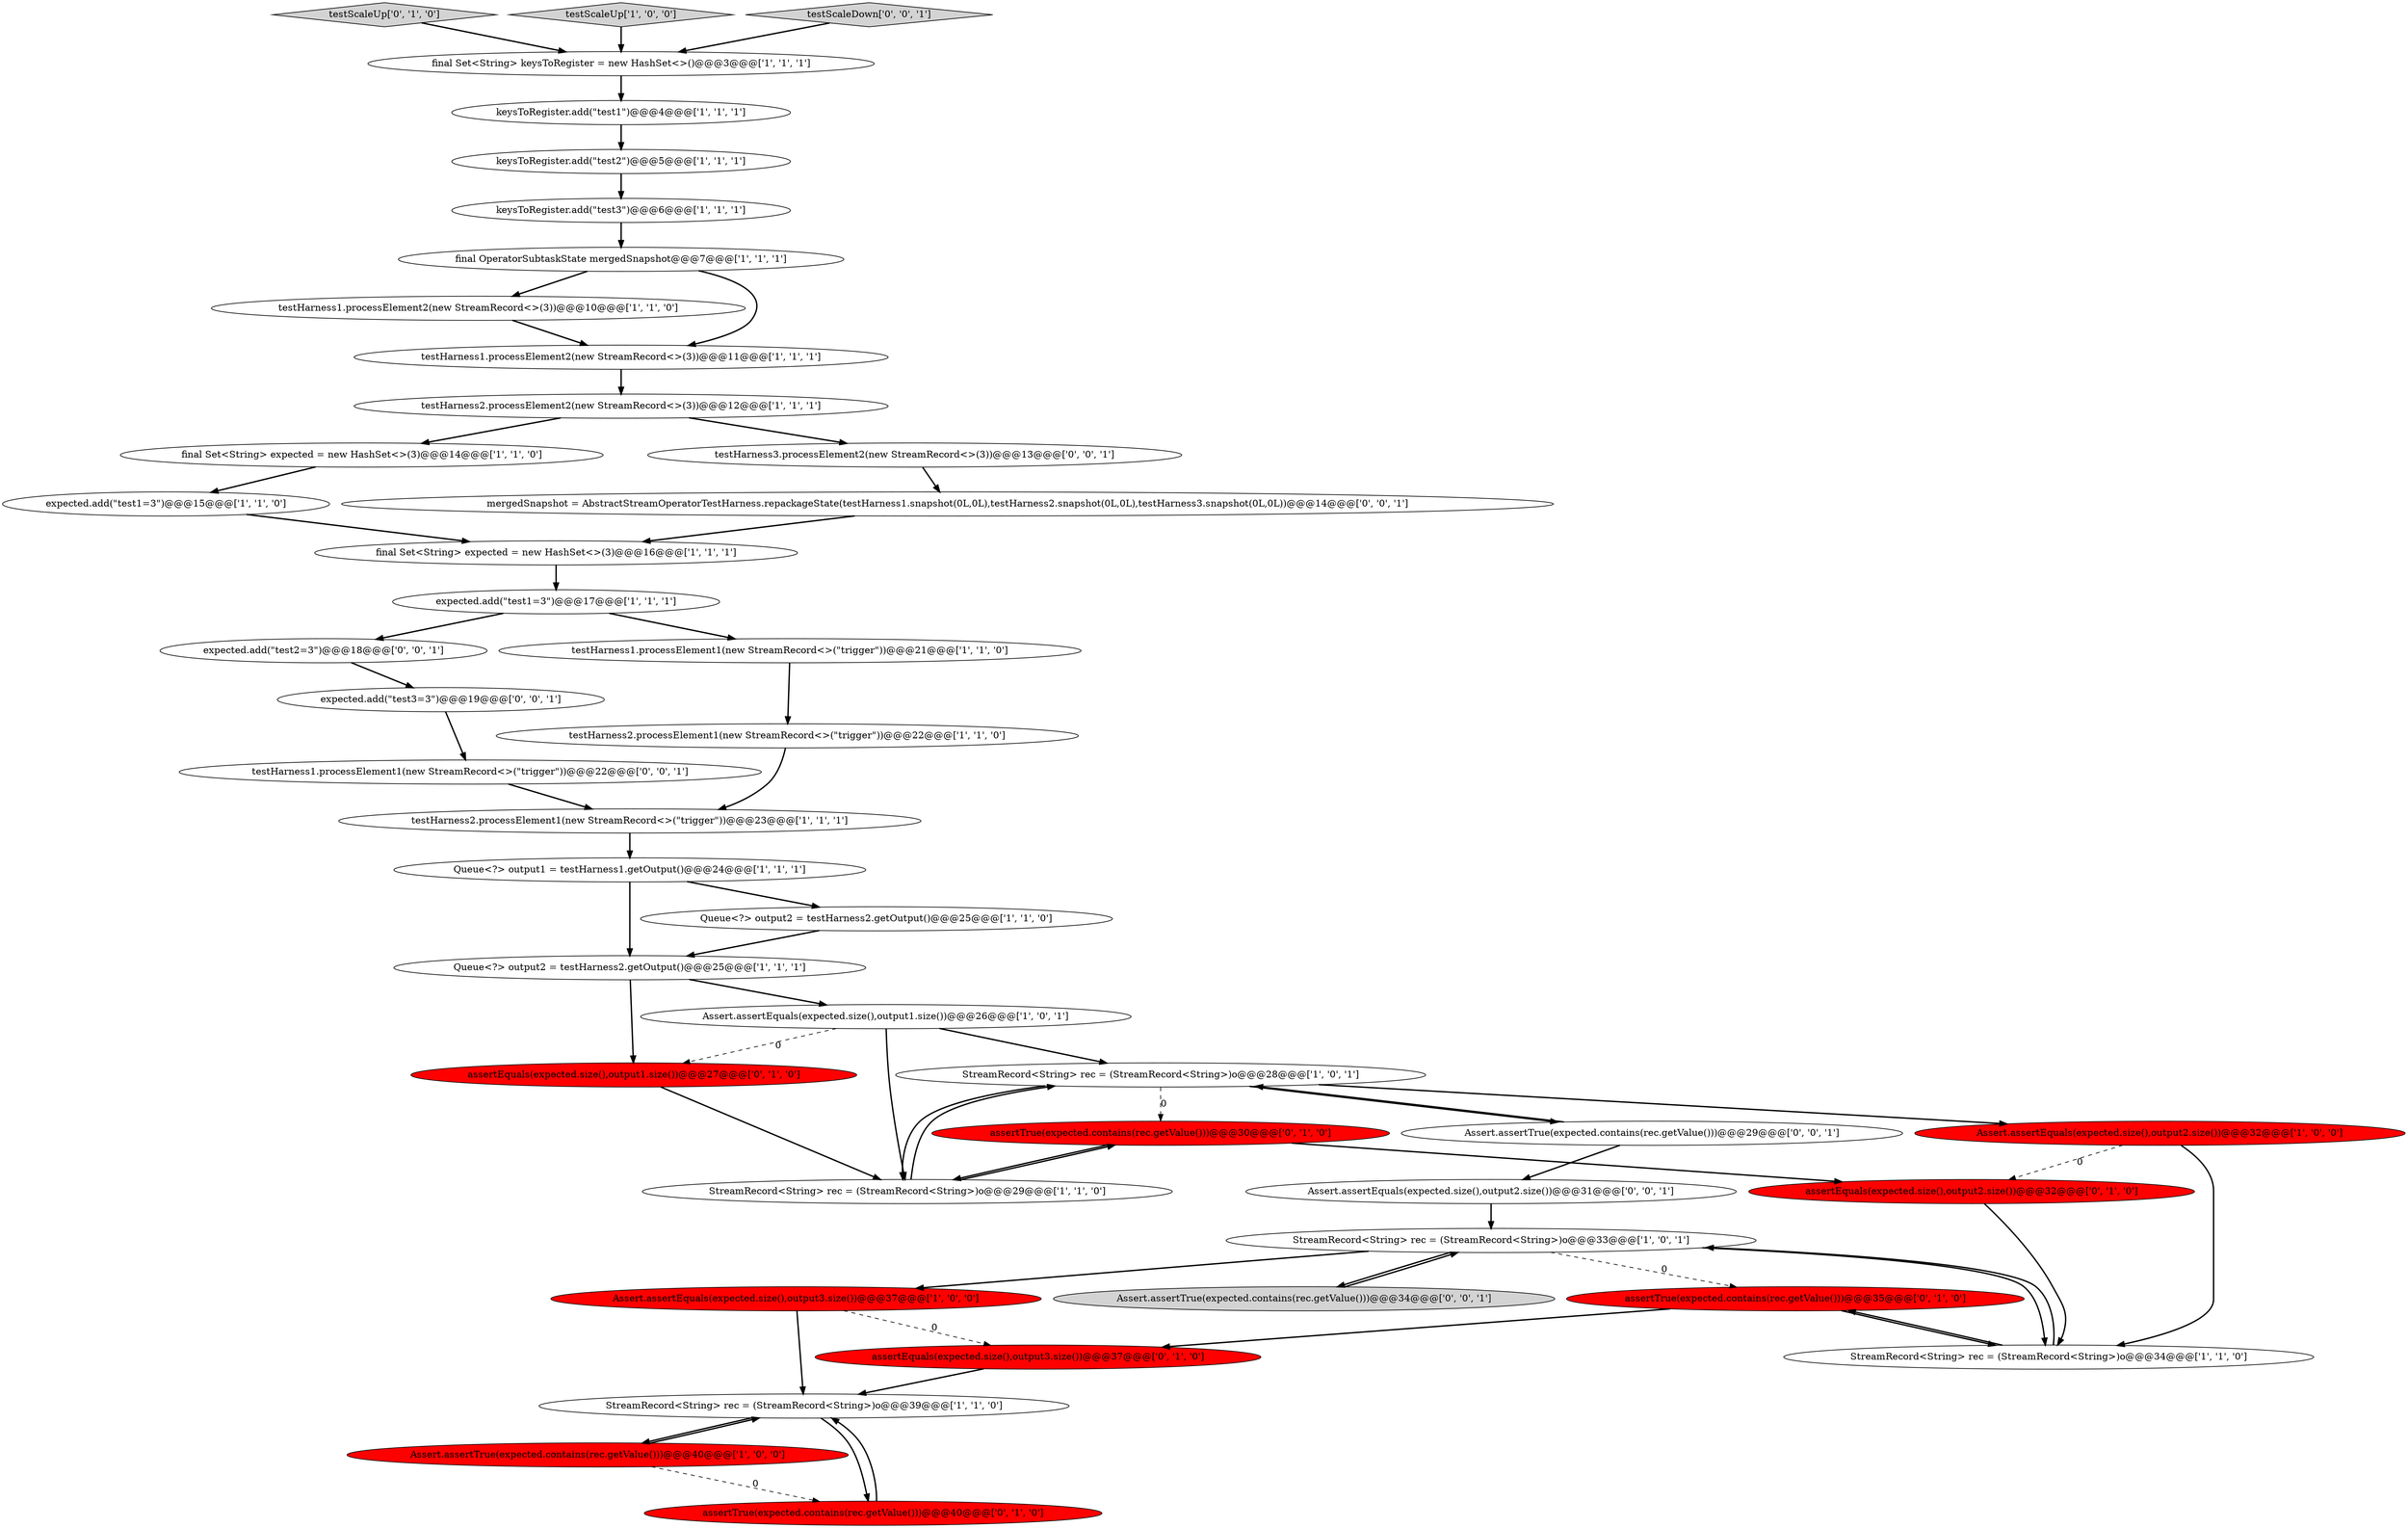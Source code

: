 digraph {
39 [style = filled, label = "testHarness1.processElement1(new StreamRecord<>(\"trigger\"))@@@22@@@['0', '0', '1']", fillcolor = white, shape = ellipse image = "AAA0AAABBB3BBB"];
6 [style = filled, label = "Assert.assertEquals(expected.size(),output1.size())@@@26@@@['1', '0', '1']", fillcolor = white, shape = ellipse image = "AAA0AAABBB1BBB"];
13 [style = filled, label = "final Set<String> keysToRegister = new HashSet<>()@@@3@@@['1', '1', '1']", fillcolor = white, shape = ellipse image = "AAA0AAABBB1BBB"];
9 [style = filled, label = "keysToRegister.add(\"test3\")@@@6@@@['1', '1', '1']", fillcolor = white, shape = ellipse image = "AAA0AAABBB1BBB"];
36 [style = filled, label = "mergedSnapshot = AbstractStreamOperatorTestHarness.repackageState(testHarness1.snapshot(0L,0L),testHarness2.snapshot(0L,0L),testHarness3.snapshot(0L,0L))@@@14@@@['0', '0', '1']", fillcolor = white, shape = ellipse image = "AAA0AAABBB3BBB"];
19 [style = filled, label = "Assert.assertEquals(expected.size(),output3.size())@@@37@@@['1', '0', '0']", fillcolor = red, shape = ellipse image = "AAA1AAABBB1BBB"];
26 [style = filled, label = "final Set<String> expected = new HashSet<>(3)@@@16@@@['1', '1', '1']", fillcolor = white, shape = ellipse image = "AAA0AAABBB1BBB"];
41 [style = filled, label = "Assert.assertEquals(expected.size(),output2.size())@@@31@@@['0', '0', '1']", fillcolor = white, shape = ellipse image = "AAA0AAABBB3BBB"];
12 [style = filled, label = "expected.add(\"test1=3\")@@@17@@@['1', '1', '1']", fillcolor = white, shape = ellipse image = "AAA0AAABBB1BBB"];
37 [style = filled, label = "Assert.assertTrue(expected.contains(rec.getValue()))@@@29@@@['0', '0', '1']", fillcolor = white, shape = ellipse image = "AAA0AAABBB3BBB"];
30 [style = filled, label = "assertTrue(expected.contains(rec.getValue()))@@@35@@@['0', '1', '0']", fillcolor = red, shape = ellipse image = "AAA1AAABBB2BBB"];
0 [style = filled, label = "testHarness1.processElement2(new StreamRecord<>(3))@@@10@@@['1', '1', '0']", fillcolor = white, shape = ellipse image = "AAA0AAABBB1BBB"];
24 [style = filled, label = "testHarness2.processElement2(new StreamRecord<>(3))@@@12@@@['1', '1', '1']", fillcolor = white, shape = ellipse image = "AAA0AAABBB1BBB"];
33 [style = filled, label = "assertEquals(expected.size(),output2.size())@@@32@@@['0', '1', '0']", fillcolor = red, shape = ellipse image = "AAA1AAABBB2BBB"];
22 [style = filled, label = "StreamRecord<String> rec = (StreamRecord<String>)o@@@34@@@['1', '1', '0']", fillcolor = white, shape = ellipse image = "AAA0AAABBB1BBB"];
28 [style = filled, label = "testScaleUp['0', '1', '0']", fillcolor = lightgray, shape = diamond image = "AAA0AAABBB2BBB"];
21 [style = filled, label = "testHarness1.processElement2(new StreamRecord<>(3))@@@11@@@['1', '1', '1']", fillcolor = white, shape = ellipse image = "AAA0AAABBB1BBB"];
29 [style = filled, label = "assertEquals(expected.size(),output3.size())@@@37@@@['0', '1', '0']", fillcolor = red, shape = ellipse image = "AAA1AAABBB2BBB"];
23 [style = filled, label = "StreamRecord<String> rec = (StreamRecord<String>)o@@@39@@@['1', '1', '0']", fillcolor = white, shape = ellipse image = "AAA0AAABBB1BBB"];
10 [style = filled, label = "final OperatorSubtaskState mergedSnapshot@@@7@@@['1', '1', '1']", fillcolor = white, shape = ellipse image = "AAA0AAABBB1BBB"];
31 [style = filled, label = "assertTrue(expected.contains(rec.getValue()))@@@30@@@['0', '1', '0']", fillcolor = red, shape = ellipse image = "AAA1AAABBB2BBB"];
20 [style = filled, label = "Assert.assertTrue(expected.contains(rec.getValue()))@@@40@@@['1', '0', '0']", fillcolor = red, shape = ellipse image = "AAA1AAABBB1BBB"];
15 [style = filled, label = "expected.add(\"test1=3\")@@@15@@@['1', '1', '0']", fillcolor = white, shape = ellipse image = "AAA0AAABBB1BBB"];
7 [style = filled, label = "keysToRegister.add(\"test2\")@@@5@@@['1', '1', '1']", fillcolor = white, shape = ellipse image = "AAA0AAABBB1BBB"];
38 [style = filled, label = "expected.add(\"test2=3\")@@@18@@@['0', '0', '1']", fillcolor = white, shape = ellipse image = "AAA0AAABBB3BBB"];
8 [style = filled, label = "testScaleUp['1', '0', '0']", fillcolor = lightgray, shape = diamond image = "AAA0AAABBB1BBB"];
3 [style = filled, label = "Assert.assertEquals(expected.size(),output2.size())@@@32@@@['1', '0', '0']", fillcolor = red, shape = ellipse image = "AAA1AAABBB1BBB"];
11 [style = filled, label = "testHarness2.processElement1(new StreamRecord<>(\"trigger\"))@@@22@@@['1', '1', '0']", fillcolor = white, shape = ellipse image = "AAA0AAABBB1BBB"];
5 [style = filled, label = "testHarness2.processElement1(new StreamRecord<>(\"trigger\"))@@@23@@@['1', '1', '1']", fillcolor = white, shape = ellipse image = "AAA0AAABBB1BBB"];
40 [style = filled, label = "expected.add(\"test3=3\")@@@19@@@['0', '0', '1']", fillcolor = white, shape = ellipse image = "AAA0AAABBB3BBB"];
2 [style = filled, label = "final Set<String> expected = new HashSet<>(3)@@@14@@@['1', '1', '0']", fillcolor = white, shape = ellipse image = "AAA0AAABBB1BBB"];
43 [style = filled, label = "testScaleDown['0', '0', '1']", fillcolor = lightgray, shape = diamond image = "AAA0AAABBB3BBB"];
14 [style = filled, label = "keysToRegister.add(\"test1\")@@@4@@@['1', '1', '1']", fillcolor = white, shape = ellipse image = "AAA0AAABBB1BBB"];
1 [style = filled, label = "Queue<?> output2 = testHarness2.getOutput()@@@25@@@['1', '1', '1']", fillcolor = white, shape = ellipse image = "AAA0AAABBB1BBB"];
16 [style = filled, label = "StreamRecord<String> rec = (StreamRecord<String>)o@@@28@@@['1', '0', '1']", fillcolor = white, shape = ellipse image = "AAA0AAABBB1BBB"];
17 [style = filled, label = "StreamRecord<String> rec = (StreamRecord<String>)o@@@29@@@['1', '1', '0']", fillcolor = white, shape = ellipse image = "AAA0AAABBB1BBB"];
42 [style = filled, label = "Assert.assertTrue(expected.contains(rec.getValue()))@@@34@@@['0', '0', '1']", fillcolor = lightgray, shape = ellipse image = "AAA0AAABBB3BBB"];
4 [style = filled, label = "Queue<?> output1 = testHarness1.getOutput()@@@24@@@['1', '1', '1']", fillcolor = white, shape = ellipse image = "AAA0AAABBB1BBB"];
35 [style = filled, label = "testHarness3.processElement2(new StreamRecord<>(3))@@@13@@@['0', '0', '1']", fillcolor = white, shape = ellipse image = "AAA0AAABBB3BBB"];
25 [style = filled, label = "Queue<?> output2 = testHarness2.getOutput()@@@25@@@['1', '1', '0']", fillcolor = white, shape = ellipse image = "AAA0AAABBB1BBB"];
27 [style = filled, label = "StreamRecord<String> rec = (StreamRecord<String>)o@@@33@@@['1', '0', '1']", fillcolor = white, shape = ellipse image = "AAA0AAABBB1BBB"];
34 [style = filled, label = "assertTrue(expected.contains(rec.getValue()))@@@40@@@['0', '1', '0']", fillcolor = red, shape = ellipse image = "AAA1AAABBB2BBB"];
18 [style = filled, label = "testHarness1.processElement1(new StreamRecord<>(\"trigger\"))@@@21@@@['1', '1', '0']", fillcolor = white, shape = ellipse image = "AAA0AAABBB1BBB"];
32 [style = filled, label = "assertEquals(expected.size(),output1.size())@@@27@@@['0', '1', '0']", fillcolor = red, shape = ellipse image = "AAA1AAABBB2BBB"];
6->17 [style = bold, label=""];
16->3 [style = bold, label=""];
23->20 [style = bold, label=""];
16->37 [style = bold, label=""];
25->1 [style = bold, label=""];
30->22 [style = bold, label=""];
41->27 [style = bold, label=""];
24->2 [style = bold, label=""];
4->25 [style = bold, label=""];
16->31 [style = dashed, label="0"];
24->35 [style = bold, label=""];
39->5 [style = bold, label=""];
3->33 [style = dashed, label="0"];
17->31 [style = bold, label=""];
37->41 [style = bold, label=""];
6->32 [style = dashed, label="0"];
18->11 [style = bold, label=""];
19->29 [style = dashed, label="0"];
28->13 [style = bold, label=""];
21->24 [style = bold, label=""];
0->21 [style = bold, label=""];
10->21 [style = bold, label=""];
16->17 [style = bold, label=""];
9->10 [style = bold, label=""];
29->23 [style = bold, label=""];
36->26 [style = bold, label=""];
3->22 [style = bold, label=""];
27->22 [style = bold, label=""];
30->29 [style = bold, label=""];
22->30 [style = bold, label=""];
15->26 [style = bold, label=""];
14->7 [style = bold, label=""];
27->42 [style = bold, label=""];
43->13 [style = bold, label=""];
7->9 [style = bold, label=""];
11->5 [style = bold, label=""];
26->12 [style = bold, label=""];
12->38 [style = bold, label=""];
1->6 [style = bold, label=""];
40->39 [style = bold, label=""];
20->23 [style = bold, label=""];
22->27 [style = bold, label=""];
20->34 [style = dashed, label="0"];
6->16 [style = bold, label=""];
19->23 [style = bold, label=""];
31->33 [style = bold, label=""];
5->4 [style = bold, label=""];
10->0 [style = bold, label=""];
2->15 [style = bold, label=""];
12->18 [style = bold, label=""];
23->34 [style = bold, label=""];
1->32 [style = bold, label=""];
42->27 [style = bold, label=""];
34->23 [style = bold, label=""];
4->1 [style = bold, label=""];
27->19 [style = bold, label=""];
27->30 [style = dashed, label="0"];
31->17 [style = bold, label=""];
35->36 [style = bold, label=""];
38->40 [style = bold, label=""];
13->14 [style = bold, label=""];
32->17 [style = bold, label=""];
37->16 [style = bold, label=""];
33->22 [style = bold, label=""];
17->16 [style = bold, label=""];
8->13 [style = bold, label=""];
}
